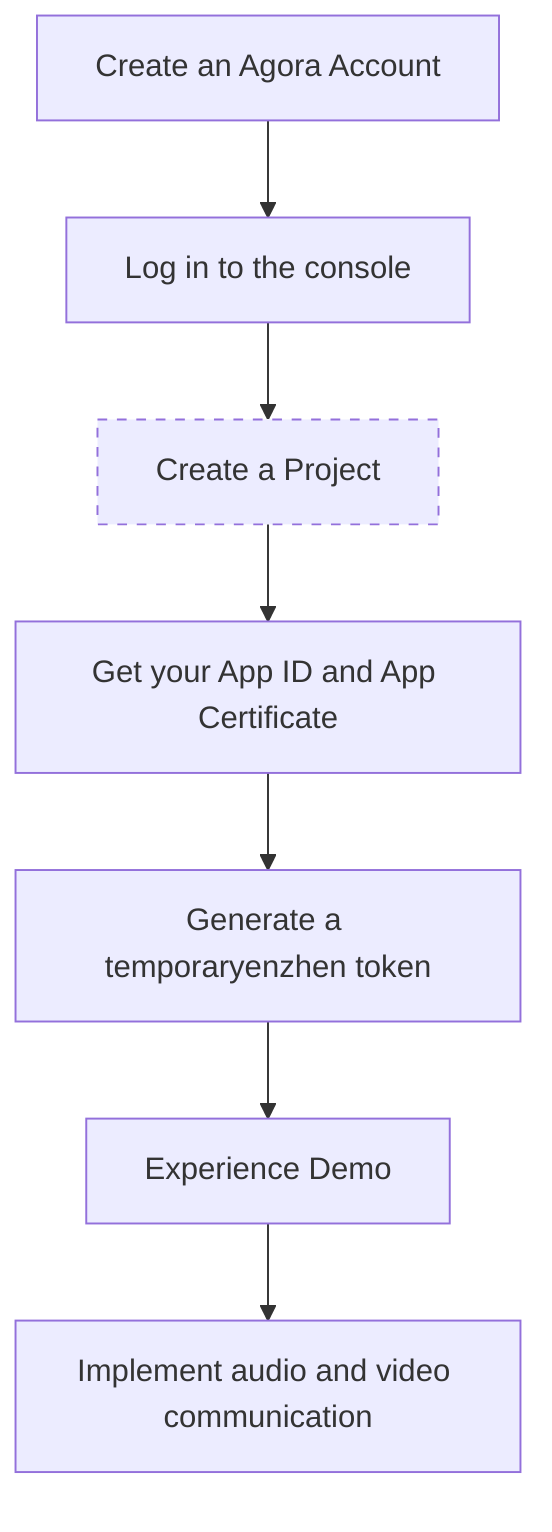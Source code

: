 flowchart TD
    A[Create an Agora Account] --> B[Log in to the console]
    B --> C[Create a Project]
    C --> D[Get your App ID and App Certificate]
    D --> E[Generate a temporaryenzhen token]
    E --> F[Experience Demo]
    F --> G[Implement audio and video communication]
    style C stroke-dasharray: 5, 5